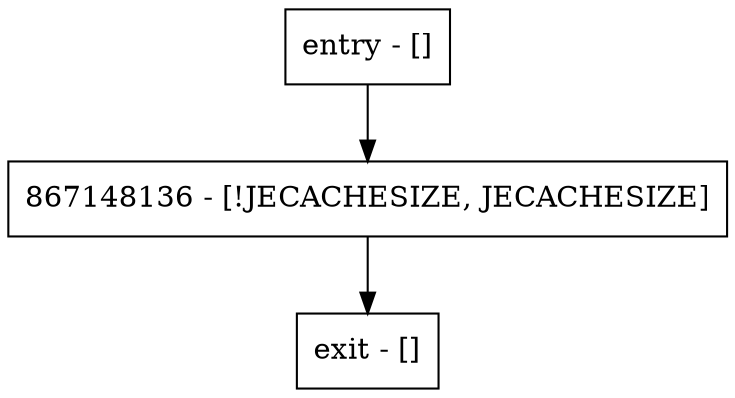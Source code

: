 digraph getMemorySize {
node [shape=record];
entry [label="entry - []"];
exit [label="exit - []"];
867148136 [label="867148136 - [!JECACHESIZE, JECACHESIZE]"];
entry;
exit;
entry -> 867148136;
867148136 -> exit;
}
